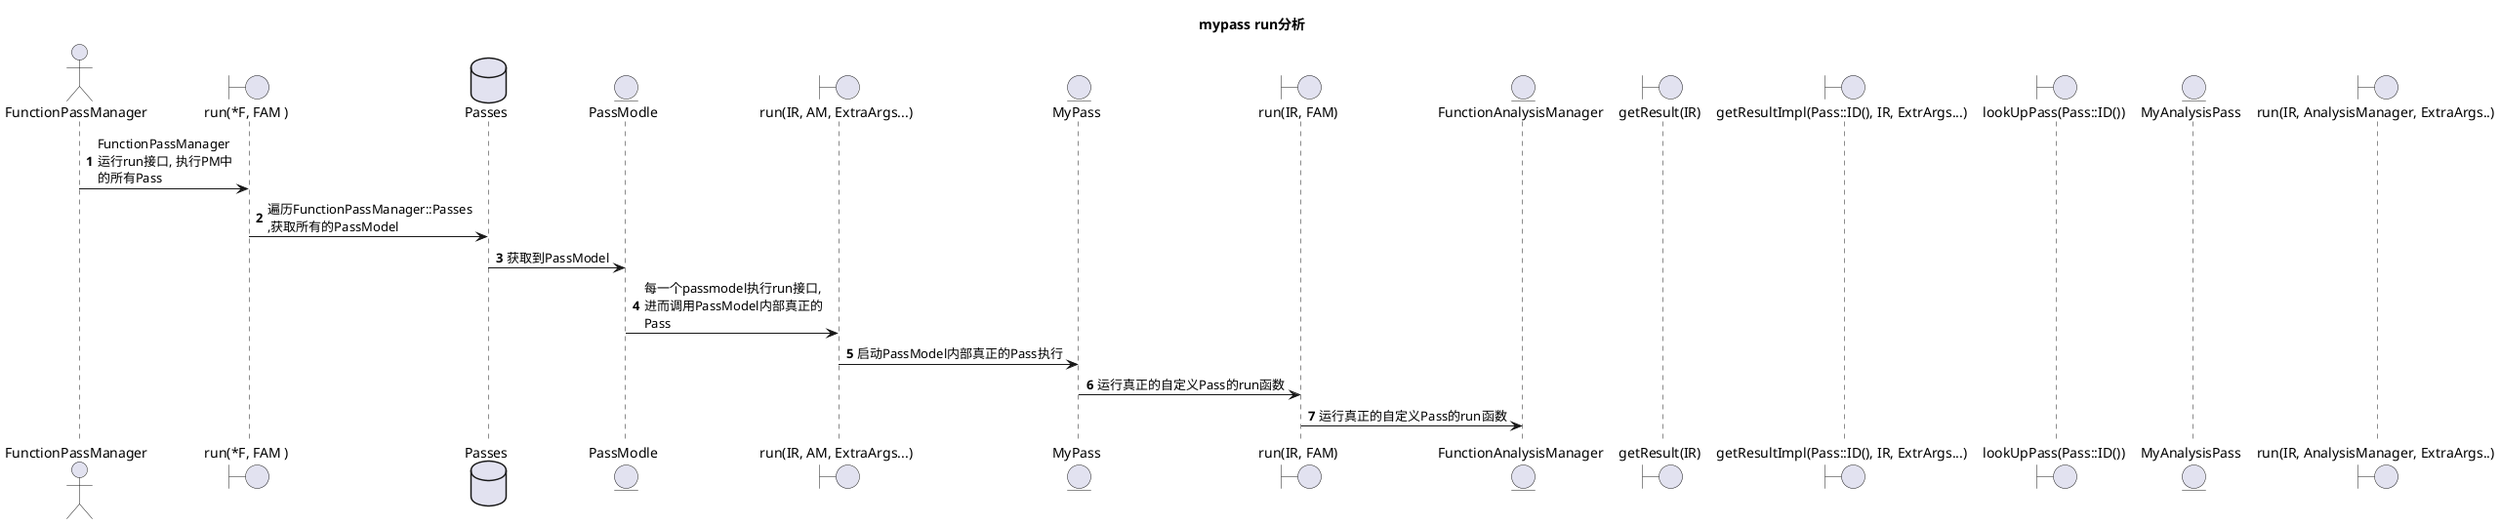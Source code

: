 @startuml

title "mypass run分析"

autonumber

actor             "FunctionPassManager" as FPM
boundary          "run(*F, FAM )" as run
database          "Passes"  as Passes
entity            "PassModle"  as passmodel
boundary          "run(IR, AM, ExtraArgs...)" as passmodel_run
entity            "MyPass" as mypass
boundary          "run(IR, FAM)" as mypass_run
entity            "FunctionAnalysisManager" as FAM
boundary          "getResult(IR)" as getResult
boundary          "getResultImpl(Pass::ID(), IR, ExtrArgs...)" as getResultImpl
boundary          "lookUpPass(Pass::ID())" as lookup
entity            "MyAnalysisPass" as myanalysispass
boundary          "run(IR, AnalysisManager, ExtraArgs..)" as myanalysisrun

FPM       ->      run : FunctionPassManager\n运行run接口, 执行PM中\n的所有Pass
run       ->      Passes : 遍历FunctionPassManager::Passes\n,获取所有的PassModel
Passes    ->      passmodel : 获取到PassModel
passmodel ->      passmodel_run : 每一个passmodel执行run接口,\n进而调用PassModel内部真正的\nPass
passmodel_run ->  mypass : 启动PassModel内部真正的Pass执行
mypass    ->      mypass_run : 运行真正的自定义Pass的run函数
mypass_run->      FAM         : 运行真正的自定义Pass的run函数



@enduml